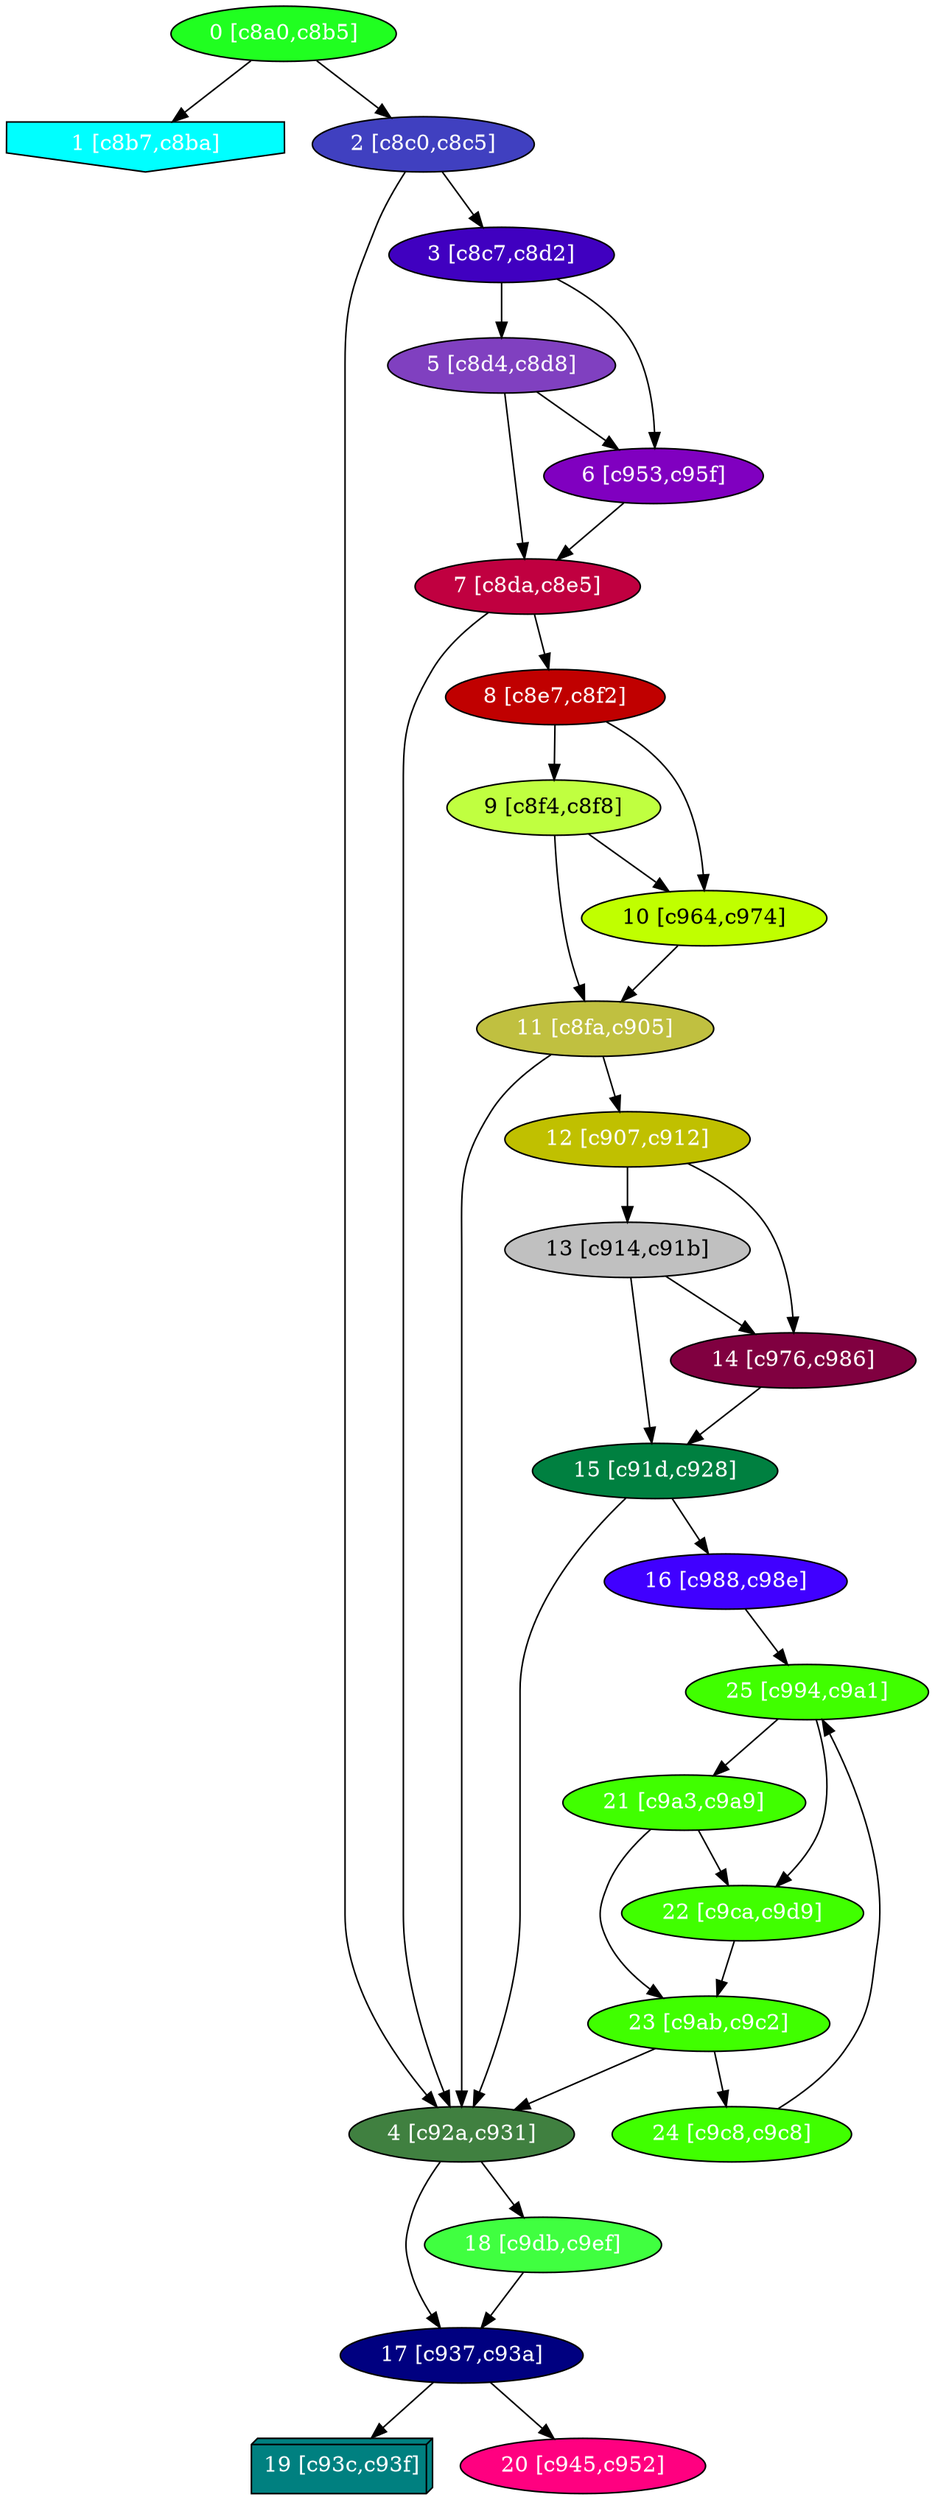 diGraph libnss3{
	libnss3_0  [style=filled fillcolor="#20FF20" fontcolor="#ffffff" shape=oval label="0 [c8a0,c8b5]"]
	libnss3_1  [style=filled fillcolor="#00FFFF" fontcolor="#ffffff" shape=invhouse label="1 [c8b7,c8ba]"]
	libnss3_2  [style=filled fillcolor="#4040C0" fontcolor="#ffffff" shape=oval label="2 [c8c0,c8c5]"]
	libnss3_3  [style=filled fillcolor="#4000C0" fontcolor="#ffffff" shape=oval label="3 [c8c7,c8d2]"]
	libnss3_4  [style=filled fillcolor="#408040" fontcolor="#ffffff" shape=oval label="4 [c92a,c931]"]
	libnss3_5  [style=filled fillcolor="#8040C0" fontcolor="#ffffff" shape=oval label="5 [c8d4,c8d8]"]
	libnss3_6  [style=filled fillcolor="#8000C0" fontcolor="#ffffff" shape=oval label="6 [c953,c95f]"]
	libnss3_7  [style=filled fillcolor="#C00040" fontcolor="#ffffff" shape=oval label="7 [c8da,c8e5]"]
	libnss3_8  [style=filled fillcolor="#C00000" fontcolor="#ffffff" shape=oval label="8 [c8e7,c8f2]"]
	libnss3_9  [style=filled fillcolor="#C0FF40" fontcolor="#000000" shape=oval label="9 [c8f4,c8f8]"]
	libnss3_a  [style=filled fillcolor="#C0FF00" fontcolor="#000000" shape=oval label="10 [c964,c974]"]
	libnss3_b  [style=filled fillcolor="#C0C040" fontcolor="#ffffff" shape=oval label="11 [c8fa,c905]"]
	libnss3_c  [style=filled fillcolor="#C0C000" fontcolor="#ffffff" shape=oval label="12 [c907,c912]"]
	libnss3_d  [style=filled fillcolor="#C0C0C0" fontcolor="#000000" shape=oval label="13 [c914,c91b]"]
	libnss3_e  [style=filled fillcolor="#800040" fontcolor="#ffffff" shape=oval label="14 [c976,c986]"]
	libnss3_f  [style=filled fillcolor="#008040" fontcolor="#ffffff" shape=oval label="15 [c91d,c928]"]
	libnss3_10  [style=filled fillcolor="#4000FF" fontcolor="#ffffff" shape=oval label="16 [c988,c98e]"]
	libnss3_11  [style=filled fillcolor="#000080" fontcolor="#ffffff" shape=oval label="17 [c937,c93a]"]
	libnss3_12  [style=filled fillcolor="#40FF40" fontcolor="#ffffff" shape=oval label="18 [c9db,c9ef]"]
	libnss3_13  [style=filled fillcolor="#008080" fontcolor="#ffffff" shape=box3d label="19 [c93c,c93f]"]
	libnss3_14  [style=filled fillcolor="#FF0080" fontcolor="#ffffff" shape=oval label="20 [c945,c952]"]
	libnss3_15  [style=filled fillcolor="#40FF00" fontcolor="#ffffff" shape=oval label="21 [c9a3,c9a9]"]
	libnss3_16  [style=filled fillcolor="#40FF00" fontcolor="#ffffff" shape=oval label="22 [c9ca,c9d9]"]
	libnss3_17  [style=filled fillcolor="#40FF00" fontcolor="#ffffff" shape=oval label="23 [c9ab,c9c2]"]
	libnss3_18  [style=filled fillcolor="#40FF00" fontcolor="#ffffff" shape=oval label="24 [c9c8,c9c8]"]
	libnss3_19  [style=filled fillcolor="#40FF00" fontcolor="#ffffff" shape=oval label="25 [c994,c9a1]"]

	libnss3_0 -> libnss3_1
	libnss3_0 -> libnss3_2
	libnss3_2 -> libnss3_3
	libnss3_2 -> libnss3_4
	libnss3_3 -> libnss3_5
	libnss3_3 -> libnss3_6
	libnss3_4 -> libnss3_11
	libnss3_4 -> libnss3_12
	libnss3_5 -> libnss3_6
	libnss3_5 -> libnss3_7
	libnss3_6 -> libnss3_7
	libnss3_7 -> libnss3_4
	libnss3_7 -> libnss3_8
	libnss3_8 -> libnss3_9
	libnss3_8 -> libnss3_a
	libnss3_9 -> libnss3_a
	libnss3_9 -> libnss3_b
	libnss3_a -> libnss3_b
	libnss3_b -> libnss3_4
	libnss3_b -> libnss3_c
	libnss3_c -> libnss3_d
	libnss3_c -> libnss3_e
	libnss3_d -> libnss3_e
	libnss3_d -> libnss3_f
	libnss3_e -> libnss3_f
	libnss3_f -> libnss3_4
	libnss3_f -> libnss3_10
	libnss3_10 -> libnss3_19
	libnss3_11 -> libnss3_13
	libnss3_11 -> libnss3_14
	libnss3_12 -> libnss3_11
	libnss3_15 -> libnss3_16
	libnss3_15 -> libnss3_17
	libnss3_16 -> libnss3_17
	libnss3_17 -> libnss3_4
	libnss3_17 -> libnss3_18
	libnss3_18 -> libnss3_19
	libnss3_19 -> libnss3_15
	libnss3_19 -> libnss3_16
}